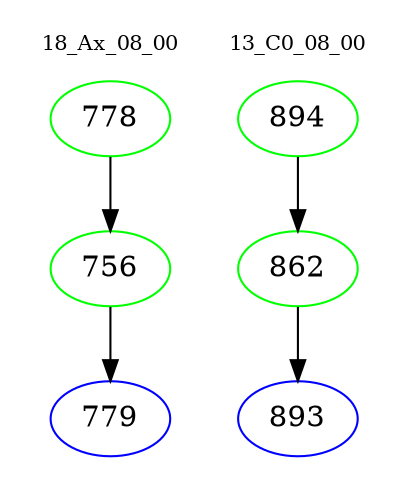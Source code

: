 digraph{
subgraph cluster_0 {
color = white
label = "18_Ax_08_00";
fontsize=10;
T0_778 [label="778", color="green"]
T0_778 -> T0_756 [color="black"]
T0_756 [label="756", color="green"]
T0_756 -> T0_779 [color="black"]
T0_779 [label="779", color="blue"]
}
subgraph cluster_1 {
color = white
label = "13_C0_08_00";
fontsize=10;
T1_894 [label="894", color="green"]
T1_894 -> T1_862 [color="black"]
T1_862 [label="862", color="green"]
T1_862 -> T1_893 [color="black"]
T1_893 [label="893", color="blue"]
}
}

